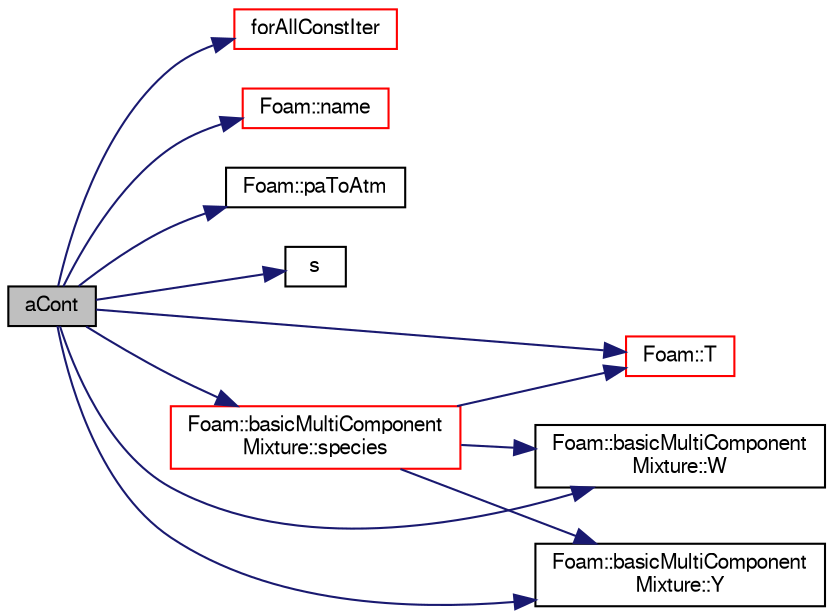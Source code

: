 digraph "aCont"
{
  bgcolor="transparent";
  edge [fontname="FreeSans",fontsize="10",labelfontname="FreeSans",labelfontsize="10"];
  node [fontname="FreeSans",fontsize="10",shape=record];
  rankdir="LR";
  Node316 [label="aCont",height=0.2,width=0.4,color="black", fillcolor="grey75", style="filled", fontcolor="black"];
  Node316 -> Node317 [color="midnightblue",fontsize="10",style="solid",fontname="FreeSans"];
  Node317 [label="forAllConstIter",height=0.2,width=0.4,color="red",URL="$a38141.html#ae21e2836509b0fa7f7cedf6493b11b09"];
  Node316 -> Node498 [color="midnightblue",fontsize="10",style="solid",fontname="FreeSans"];
  Node498 [label="Foam::name",height=0.2,width=0.4,color="red",URL="$a21124.html#adcb0df2bd4953cb6bb390272d8263c3a",tooltip="Return a string representation of a complex. "];
  Node316 -> Node619 [color="midnightblue",fontsize="10",style="solid",fontname="FreeSans"];
  Node619 [label="Foam::paToAtm",height=0.2,width=0.4,color="black",URL="$a21124.html#adb5b2fcc5bcdaf68bd5fff0c89855710",tooltip="Conversion from atm to Pa. "];
  Node316 -> Node620 [color="midnightblue",fontsize="10",style="solid",fontname="FreeSans"];
  Node620 [label="s",height=0.2,width=0.4,color="black",URL="$a18905.html#abb9c4233033fad2ad0206cd4adad3b9f"];
  Node316 -> Node621 [color="midnightblue",fontsize="10",style="solid",fontname="FreeSans"];
  Node621 [label="Foam::basicMultiComponent\lMixture::species",height=0.2,width=0.4,color="red",URL="$a30130.html#ab084ae67cf447fdf6058617bad7a13c2",tooltip="Return the table of species. "];
  Node621 -> Node589 [color="midnightblue",fontsize="10",style="solid",fontname="FreeSans"];
  Node589 [label="Foam::T",height=0.2,width=0.4,color="red",URL="$a21124.html#ae57fda0abb14bb0944947c463c6e09d4"];
  Node621 -> Node640 [color="midnightblue",fontsize="10",style="solid",fontname="FreeSans"];
  Node640 [label="Foam::basicMultiComponent\lMixture::W",height=0.2,width=0.4,color="black",URL="$a30130.html#a69c755b20424e6b53287805d01d0cc28",tooltip="Molecular weight [kg/kmol]. "];
  Node621 -> Node641 [color="midnightblue",fontsize="10",style="solid",fontname="FreeSans"];
  Node641 [label="Foam::basicMultiComponent\lMixture::Y",height=0.2,width=0.4,color="black",URL="$a30130.html#a98fc615b86ae04a5a00a36c8fb619a16",tooltip="Return the mass-fraction fields. "];
  Node316 -> Node589 [color="midnightblue",fontsize="10",style="solid",fontname="FreeSans"];
  Node316 -> Node640 [color="midnightblue",fontsize="10",style="solid",fontname="FreeSans"];
  Node316 -> Node641 [color="midnightblue",fontsize="10",style="solid",fontname="FreeSans"];
}
